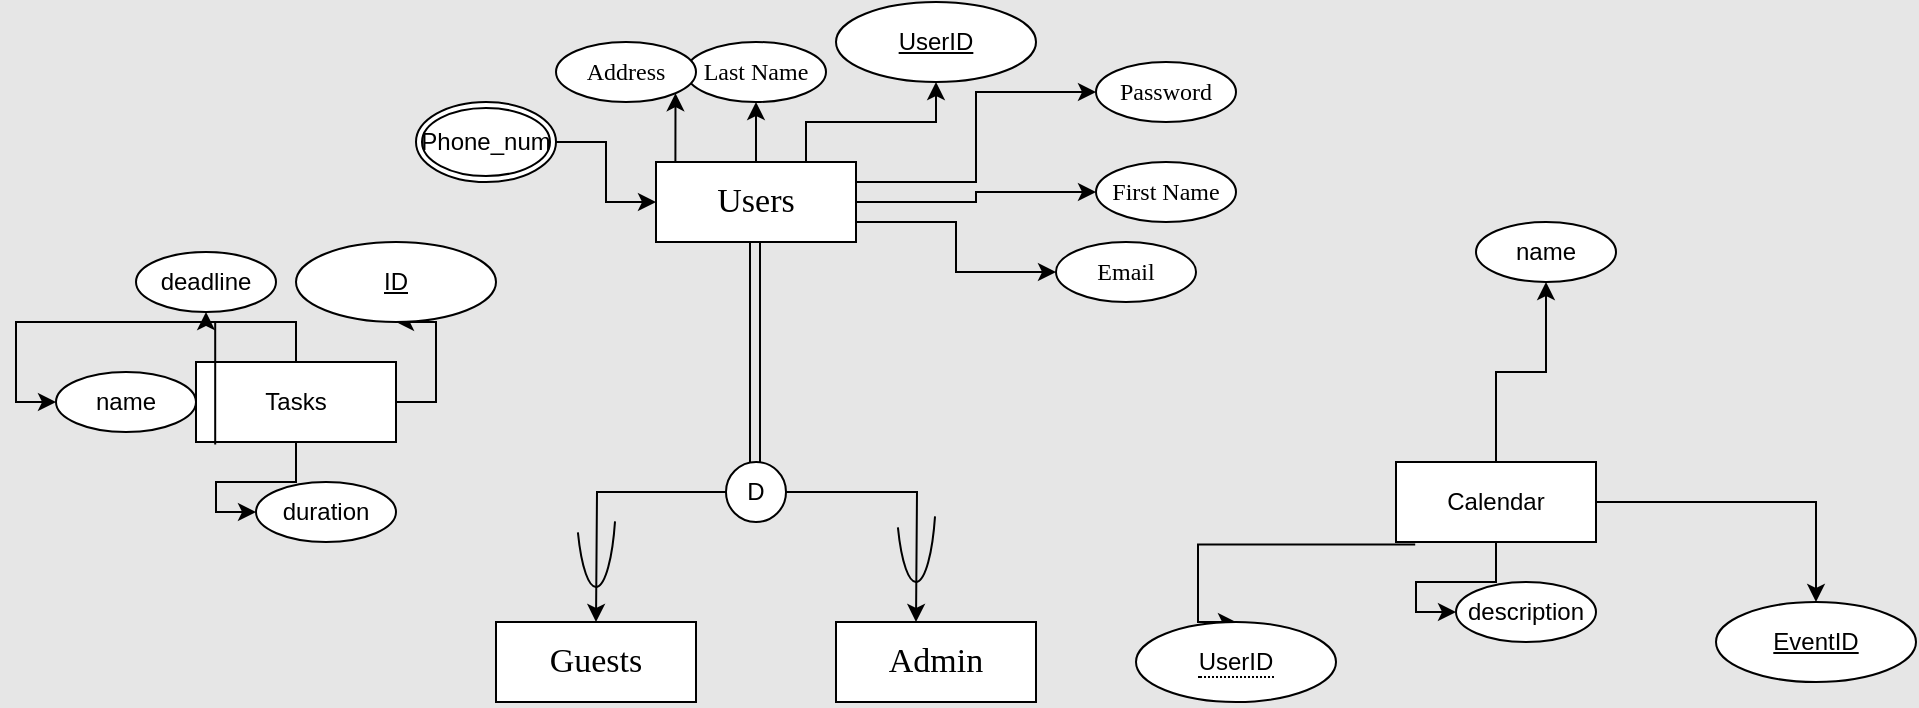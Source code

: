 <mxfile version="22.0.4" type="github">
  <diagram id="R2lEEEUBdFMjLlhIrx00" name="Page-1">
    <mxGraphModel dx="1050" dy="566" grid="1" gridSize="10" guides="1" tooltips="1" connect="1" arrows="1" fold="1" page="1" pageScale="1" pageWidth="850" pageHeight="1100" background="#E6E6E6" math="0" shadow="0" extFonts="Permanent Marker^https://fonts.googleapis.com/css?family=Permanent+Marker">
      <root>
        <mxCell id="0" />
        <mxCell id="1" parent="0" />
        <mxCell id="k20p0TnACm333v0Y0WnK-19" style="edgeStyle=orthogonalEdgeStyle;rounded=0;orthogonalLoop=1;jettySize=auto;html=1;" edge="1" parent="1" source="k20p0TnACm333v0Y0WnK-1" target="k20p0TnACm333v0Y0WnK-20">
          <mxGeometry relative="1" as="geometry">
            <mxPoint x="500" y="110" as="targetPoint" />
          </mxGeometry>
        </mxCell>
        <mxCell id="k20p0TnACm333v0Y0WnK-22" style="edgeStyle=orthogonalEdgeStyle;rounded=0;orthogonalLoop=1;jettySize=auto;html=1;entryX=0.5;entryY=1;entryDx=0;entryDy=0;" edge="1" parent="1" source="k20p0TnACm333v0Y0WnK-1" target="k20p0TnACm333v0Y0WnK-21">
          <mxGeometry relative="1" as="geometry" />
        </mxCell>
        <mxCell id="k20p0TnACm333v0Y0WnK-24" style="edgeStyle=orthogonalEdgeStyle;rounded=0;orthogonalLoop=1;jettySize=auto;html=1;exitX=0.25;exitY=0;exitDx=0;exitDy=0;entryX=1;entryY=1;entryDx=0;entryDy=0;" edge="1" parent="1" source="k20p0TnACm333v0Y0WnK-1" target="k20p0TnACm333v0Y0WnK-23">
          <mxGeometry relative="1" as="geometry" />
        </mxCell>
        <mxCell id="k20p0TnACm333v0Y0WnK-27" style="edgeStyle=orthogonalEdgeStyle;rounded=0;orthogonalLoop=1;jettySize=auto;html=1;exitX=1;exitY=0.75;exitDx=0;exitDy=0;entryX=0;entryY=0.5;entryDx=0;entryDy=0;" edge="1" parent="1" source="k20p0TnACm333v0Y0WnK-1" target="k20p0TnACm333v0Y0WnK-26">
          <mxGeometry relative="1" as="geometry" />
        </mxCell>
        <mxCell id="k20p0TnACm333v0Y0WnK-28" style="edgeStyle=orthogonalEdgeStyle;rounded=0;orthogonalLoop=1;jettySize=auto;html=1;exitX=1;exitY=0.25;exitDx=0;exitDy=0;entryX=0;entryY=0.5;entryDx=0;entryDy=0;" edge="1" parent="1" source="k20p0TnACm333v0Y0WnK-1" target="k20p0TnACm333v0Y0WnK-25">
          <mxGeometry relative="1" as="geometry" />
        </mxCell>
        <mxCell id="k20p0TnACm333v0Y0WnK-31" style="edgeStyle=orthogonalEdgeStyle;rounded=0;orthogonalLoop=1;jettySize=auto;html=1;exitX=0.75;exitY=0;exitDx=0;exitDy=0;" edge="1" parent="1" source="k20p0TnACm333v0Y0WnK-1" target="k20p0TnACm333v0Y0WnK-32">
          <mxGeometry relative="1" as="geometry">
            <mxPoint x="460" y="50" as="targetPoint" />
          </mxGeometry>
        </mxCell>
        <mxCell id="k20p0TnACm333v0Y0WnK-1" value="&lt;p&gt;&lt;font style=&quot;font-size: 17px;&quot; face=&quot;Georgia&quot;&gt;Users&lt;/font&gt;&lt;/p&gt;" style="whiteSpace=wrap;html=1;align=center;fillColor=#FFFFFF;" vertex="1" parent="1">
          <mxGeometry x="340" y="90" width="100" height="40" as="geometry" />
        </mxCell>
        <mxCell id="k20p0TnACm333v0Y0WnK-10" style="edgeStyle=orthogonalEdgeStyle;rounded=0;orthogonalLoop=1;jettySize=auto;html=1;" edge="1" parent="1" source="k20p0TnACm333v0Y0WnK-4">
          <mxGeometry relative="1" as="geometry">
            <mxPoint x="470" y="320" as="targetPoint" />
          </mxGeometry>
        </mxCell>
        <mxCell id="k20p0TnACm333v0Y0WnK-11" style="edgeStyle=orthogonalEdgeStyle;rounded=0;orthogonalLoop=1;jettySize=auto;html=1;exitX=0;exitY=0.5;exitDx=0;exitDy=0;" edge="1" parent="1" source="k20p0TnACm333v0Y0WnK-4">
          <mxGeometry relative="1" as="geometry">
            <mxPoint x="310" y="320" as="targetPoint" />
          </mxGeometry>
        </mxCell>
        <mxCell id="k20p0TnACm333v0Y0WnK-4" value="D" style="ellipse;whiteSpace=wrap;html=1;aspect=fixed;" vertex="1" parent="1">
          <mxGeometry x="375" y="240" width="30" height="30" as="geometry" />
        </mxCell>
        <mxCell id="k20p0TnACm333v0Y0WnK-5" value="" style="shape=link;html=1;rounded=0;width=5;" edge="1" parent="1">
          <mxGeometry width="100" relative="1" as="geometry">
            <mxPoint x="389.5" y="130" as="sourcePoint" />
            <mxPoint x="389.5" y="240" as="targetPoint" />
          </mxGeometry>
        </mxCell>
        <mxCell id="k20p0TnACm333v0Y0WnK-12" value="" style="verticalLabelPosition=bottom;verticalAlign=top;html=1;shape=mxgraph.basic.arc;startAngle=0.3;endAngle=0.68;" vertex="1" parent="1">
          <mxGeometry x="460" y="205" width="20" height="95" as="geometry" />
        </mxCell>
        <mxCell id="k20p0TnACm333v0Y0WnK-15" value="" style="verticalLabelPosition=bottom;verticalAlign=top;html=1;shape=mxgraph.basic.arc;startAngle=0.3;endAngle=0.68;" vertex="1" parent="1">
          <mxGeometry x="300" y="207.5" width="20" height="95" as="geometry" />
        </mxCell>
        <mxCell id="k20p0TnACm333v0Y0WnK-17" value="&lt;p&gt;&lt;font style=&quot;font-size: 17px;&quot; face=&quot;Georgia&quot;&gt;Guests&lt;/font&gt;&lt;/p&gt;" style="whiteSpace=wrap;html=1;align=center;fillColor=#FFFFFF;" vertex="1" parent="1">
          <mxGeometry x="260" y="320" width="100" height="40" as="geometry" />
        </mxCell>
        <mxCell id="k20p0TnACm333v0Y0WnK-18" value="&lt;p&gt;&lt;font style=&quot;font-size: 17px;&quot; face=&quot;Georgia&quot;&gt;Admin&lt;/font&gt;&lt;/p&gt;" style="whiteSpace=wrap;html=1;align=center;fillColor=#FFFFFF;" vertex="1" parent="1">
          <mxGeometry x="430" y="320" width="100" height="40" as="geometry" />
        </mxCell>
        <mxCell id="k20p0TnACm333v0Y0WnK-20" value="&lt;font face=&quot;Times New Roman&quot;&gt;First Name&lt;/font&gt;" style="ellipse;whiteSpace=wrap;html=1;align=center;" vertex="1" parent="1">
          <mxGeometry x="560" y="90" width="70" height="30" as="geometry" />
        </mxCell>
        <mxCell id="k20p0TnACm333v0Y0WnK-21" value="&lt;font face=&quot;Times New Roman&quot;&gt;Last Name&lt;/font&gt;" style="ellipse;whiteSpace=wrap;html=1;align=center;" vertex="1" parent="1">
          <mxGeometry x="355" y="30" width="70" height="30" as="geometry" />
        </mxCell>
        <mxCell id="k20p0TnACm333v0Y0WnK-23" value="&lt;font face=&quot;Times New Roman&quot;&gt;Address&lt;/font&gt;" style="ellipse;whiteSpace=wrap;html=1;align=center;" vertex="1" parent="1">
          <mxGeometry x="290" y="30" width="70" height="30" as="geometry" />
        </mxCell>
        <mxCell id="k20p0TnACm333v0Y0WnK-25" value="&lt;font face=&quot;Times New Roman&quot;&gt;Password&lt;/font&gt;" style="ellipse;whiteSpace=wrap;html=1;align=center;" vertex="1" parent="1">
          <mxGeometry x="560" y="40" width="70" height="30" as="geometry" />
        </mxCell>
        <mxCell id="k20p0TnACm333v0Y0WnK-26" value="&lt;font face=&quot;Times New Roman&quot;&gt;Email&lt;/font&gt;" style="ellipse;whiteSpace=wrap;html=1;align=center;" vertex="1" parent="1">
          <mxGeometry x="540" y="130" width="70" height="30" as="geometry" />
        </mxCell>
        <mxCell id="k20p0TnACm333v0Y0WnK-30" style="edgeStyle=orthogonalEdgeStyle;rounded=0;orthogonalLoop=1;jettySize=auto;html=1;exitX=1;exitY=0.5;exitDx=0;exitDy=0;" edge="1" parent="1" source="k20p0TnACm333v0Y0WnK-29" target="k20p0TnACm333v0Y0WnK-1">
          <mxGeometry relative="1" as="geometry" />
        </mxCell>
        <mxCell id="k20p0TnACm333v0Y0WnK-29" value="Phone_num" style="ellipse;shape=doubleEllipse;margin=3;whiteSpace=wrap;html=1;align=center;" vertex="1" parent="1">
          <mxGeometry x="220" y="60" width="70" height="40" as="geometry" />
        </mxCell>
        <mxCell id="k20p0TnACm333v0Y0WnK-32" value="UserID " style="ellipse;whiteSpace=wrap;html=1;align=center;fontStyle=4;" vertex="1" parent="1">
          <mxGeometry x="430" y="10" width="100" height="40" as="geometry" />
        </mxCell>
        <mxCell id="k20p0TnACm333v0Y0WnK-33" value="&lt;p style=&quot;line-height: 240%;&quot;&gt;Tasks&lt;br&gt;&lt;/p&gt;" style="whiteSpace=wrap;html=1;align=center;fillColor=#FFFFFF;" vertex="1" parent="1">
          <mxGeometry x="110" y="190" width="100" height="40" as="geometry" />
        </mxCell>
        <mxCell id="k20p0TnACm333v0Y0WnK-36" style="edgeStyle=orthogonalEdgeStyle;rounded=0;orthogonalLoop=1;jettySize=auto;html=1;exitX=1;exitY=0.5;exitDx=0;exitDy=0;" edge="1" parent="1" target="k20p0TnACm333v0Y0WnK-37" source="k20p0TnACm333v0Y0WnK-33">
          <mxGeometry relative="1" as="geometry">
            <mxPoint x="275" y="190" as="targetPoint" />
            <mxPoint x="230" y="230" as="sourcePoint" />
          </mxGeometry>
        </mxCell>
        <mxCell id="k20p0TnACm333v0Y0WnK-37" value="ID " style="ellipse;whiteSpace=wrap;html=1;align=center;fontStyle=4;" vertex="1" parent="1">
          <mxGeometry x="160" y="130" width="100" height="40" as="geometry" />
        </mxCell>
        <mxCell id="k20p0TnACm333v0Y0WnK-38" style="edgeStyle=orthogonalEdgeStyle;rounded=0;orthogonalLoop=1;jettySize=auto;html=1;" edge="1" parent="1" target="k20p0TnACm333v0Y0WnK-41" source="k20p0TnACm333v0Y0WnK-33">
          <mxGeometry relative="1" as="geometry">
            <mxPoint x="-10" y="130" as="targetPoint" />
            <mxPoint x="105" y="260" as="sourcePoint" />
          </mxGeometry>
        </mxCell>
        <mxCell id="k20p0TnACm333v0Y0WnK-39" style="edgeStyle=orthogonalEdgeStyle;rounded=0;orthogonalLoop=1;jettySize=auto;html=1;entryX=0;entryY=0.5;entryDx=0;entryDy=0;" edge="1" parent="1" target="k20p0TnACm333v0Y0WnK-43" source="k20p0TnACm333v0Y0WnK-33">
          <mxGeometry relative="1" as="geometry">
            <mxPoint x="80" y="220" as="sourcePoint" />
          </mxGeometry>
        </mxCell>
        <mxCell id="k20p0TnACm333v0Y0WnK-40" style="edgeStyle=orthogonalEdgeStyle;rounded=0;orthogonalLoop=1;jettySize=auto;html=1;entryX=0;entryY=0.5;entryDx=0;entryDy=0;exitX=0.096;exitY=1.03;exitDx=0;exitDy=0;exitPerimeter=0;" edge="1" parent="1" target="k20p0TnACm333v0Y0WnK-42" source="k20p0TnACm333v0Y0WnK-33">
          <mxGeometry relative="1" as="geometry">
            <mxPoint x="30" y="240" as="sourcePoint" />
          </mxGeometry>
        </mxCell>
        <mxCell id="k20p0TnACm333v0Y0WnK-41" value="deadline" style="ellipse;whiteSpace=wrap;html=1;align=center;" vertex="1" parent="1">
          <mxGeometry x="80" y="135" width="70" height="30" as="geometry" />
        </mxCell>
        <mxCell id="k20p0TnACm333v0Y0WnK-42" value="name" style="ellipse;whiteSpace=wrap;html=1;align=center;" vertex="1" parent="1">
          <mxGeometry x="40" y="195" width="70" height="30" as="geometry" />
        </mxCell>
        <mxCell id="k20p0TnACm333v0Y0WnK-43" value="duration" style="ellipse;whiteSpace=wrap;html=1;align=center;" vertex="1" parent="1">
          <mxGeometry x="140" y="250" width="70" height="30" as="geometry" />
        </mxCell>
        <mxCell id="k20p0TnACm333v0Y0WnK-44" value="&lt;p style=&quot;line-height: 240%;&quot;&gt;Calendar&lt;br&gt;&lt;/p&gt;" style="whiteSpace=wrap;html=1;align=center;fillColor=#FFFFFF;" vertex="1" parent="1">
          <mxGeometry x="710" y="240" width="100" height="40" as="geometry" />
        </mxCell>
        <mxCell id="k20p0TnACm333v0Y0WnK-45" style="edgeStyle=orthogonalEdgeStyle;rounded=0;orthogonalLoop=1;jettySize=auto;html=1;exitX=1;exitY=0.5;exitDx=0;exitDy=0;" edge="1" parent="1" source="k20p0TnACm333v0Y0WnK-44" target="k20p0TnACm333v0Y0WnK-46">
          <mxGeometry relative="1" as="geometry">
            <mxPoint x="875" y="240" as="targetPoint" />
            <mxPoint x="830" y="280" as="sourcePoint" />
          </mxGeometry>
        </mxCell>
        <mxCell id="k20p0TnACm333v0Y0WnK-46" value="EventID" style="ellipse;whiteSpace=wrap;html=1;align=center;fontStyle=4;" vertex="1" parent="1">
          <mxGeometry x="870" y="310" width="100" height="40" as="geometry" />
        </mxCell>
        <mxCell id="k20p0TnACm333v0Y0WnK-47" style="edgeStyle=orthogonalEdgeStyle;rounded=0;orthogonalLoop=1;jettySize=auto;html=1;" edge="1" parent="1" source="k20p0TnACm333v0Y0WnK-44" target="k20p0TnACm333v0Y0WnK-50">
          <mxGeometry relative="1" as="geometry">
            <mxPoint x="590" y="180" as="targetPoint" />
            <mxPoint x="705" y="310" as="sourcePoint" />
          </mxGeometry>
        </mxCell>
        <mxCell id="k20p0TnACm333v0Y0WnK-48" style="edgeStyle=orthogonalEdgeStyle;rounded=0;orthogonalLoop=1;jettySize=auto;html=1;entryX=0;entryY=0.5;entryDx=0;entryDy=0;" edge="1" parent="1" source="k20p0TnACm333v0Y0WnK-44" target="k20p0TnACm333v0Y0WnK-52">
          <mxGeometry relative="1" as="geometry">
            <mxPoint x="680" y="270" as="sourcePoint" />
          </mxGeometry>
        </mxCell>
        <mxCell id="k20p0TnACm333v0Y0WnK-49" style="edgeStyle=orthogonalEdgeStyle;rounded=0;orthogonalLoop=1;jettySize=auto;html=1;entryX=0.5;entryY=0;entryDx=0;entryDy=0;exitX=0.096;exitY=1.03;exitDx=0;exitDy=0;exitPerimeter=0;" edge="1" parent="1" source="k20p0TnACm333v0Y0WnK-44" target="k20p0TnACm333v0Y0WnK-55">
          <mxGeometry relative="1" as="geometry">
            <mxPoint x="630" y="290" as="sourcePoint" />
            <mxPoint x="610" y="305" as="targetPoint" />
            <Array as="points">
              <mxPoint x="611" y="281" />
              <mxPoint x="611" y="320" />
            </Array>
          </mxGeometry>
        </mxCell>
        <mxCell id="k20p0TnACm333v0Y0WnK-50" value="name" style="ellipse;whiteSpace=wrap;html=1;align=center;" vertex="1" parent="1">
          <mxGeometry x="750" y="120" width="70" height="30" as="geometry" />
        </mxCell>
        <mxCell id="k20p0TnACm333v0Y0WnK-52" value="description" style="ellipse;whiteSpace=wrap;html=1;align=center;" vertex="1" parent="1">
          <mxGeometry x="740" y="300" width="70" height="30" as="geometry" />
        </mxCell>
        <mxCell id="k20p0TnACm333v0Y0WnK-55" value="&lt;span style=&quot;border-bottom: 1px dotted&quot;&gt;UserID&lt;br&gt;&lt;/span&gt;" style="ellipse;whiteSpace=wrap;html=1;align=center;" vertex="1" parent="1">
          <mxGeometry x="580" y="320" width="100" height="40" as="geometry" />
        </mxCell>
      </root>
    </mxGraphModel>
  </diagram>
</mxfile>
